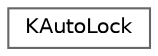digraph "类继承关系图"
{
 // LATEX_PDF_SIZE
  bgcolor="transparent";
  edge [fontname=Helvetica,fontsize=10,labelfontname=Helvetica,labelfontsize=10];
  node [fontname=Helvetica,fontsize=10,shape=box,height=0.2,width=0.4];
  rankdir="LR";
  Node0 [id="Node000000",label="KAutoLock",height=0.2,width=0.4,color="grey40", fillcolor="white", style="filled",URL="$struct_k_auto_lock.html",tooltip=" "];
}
